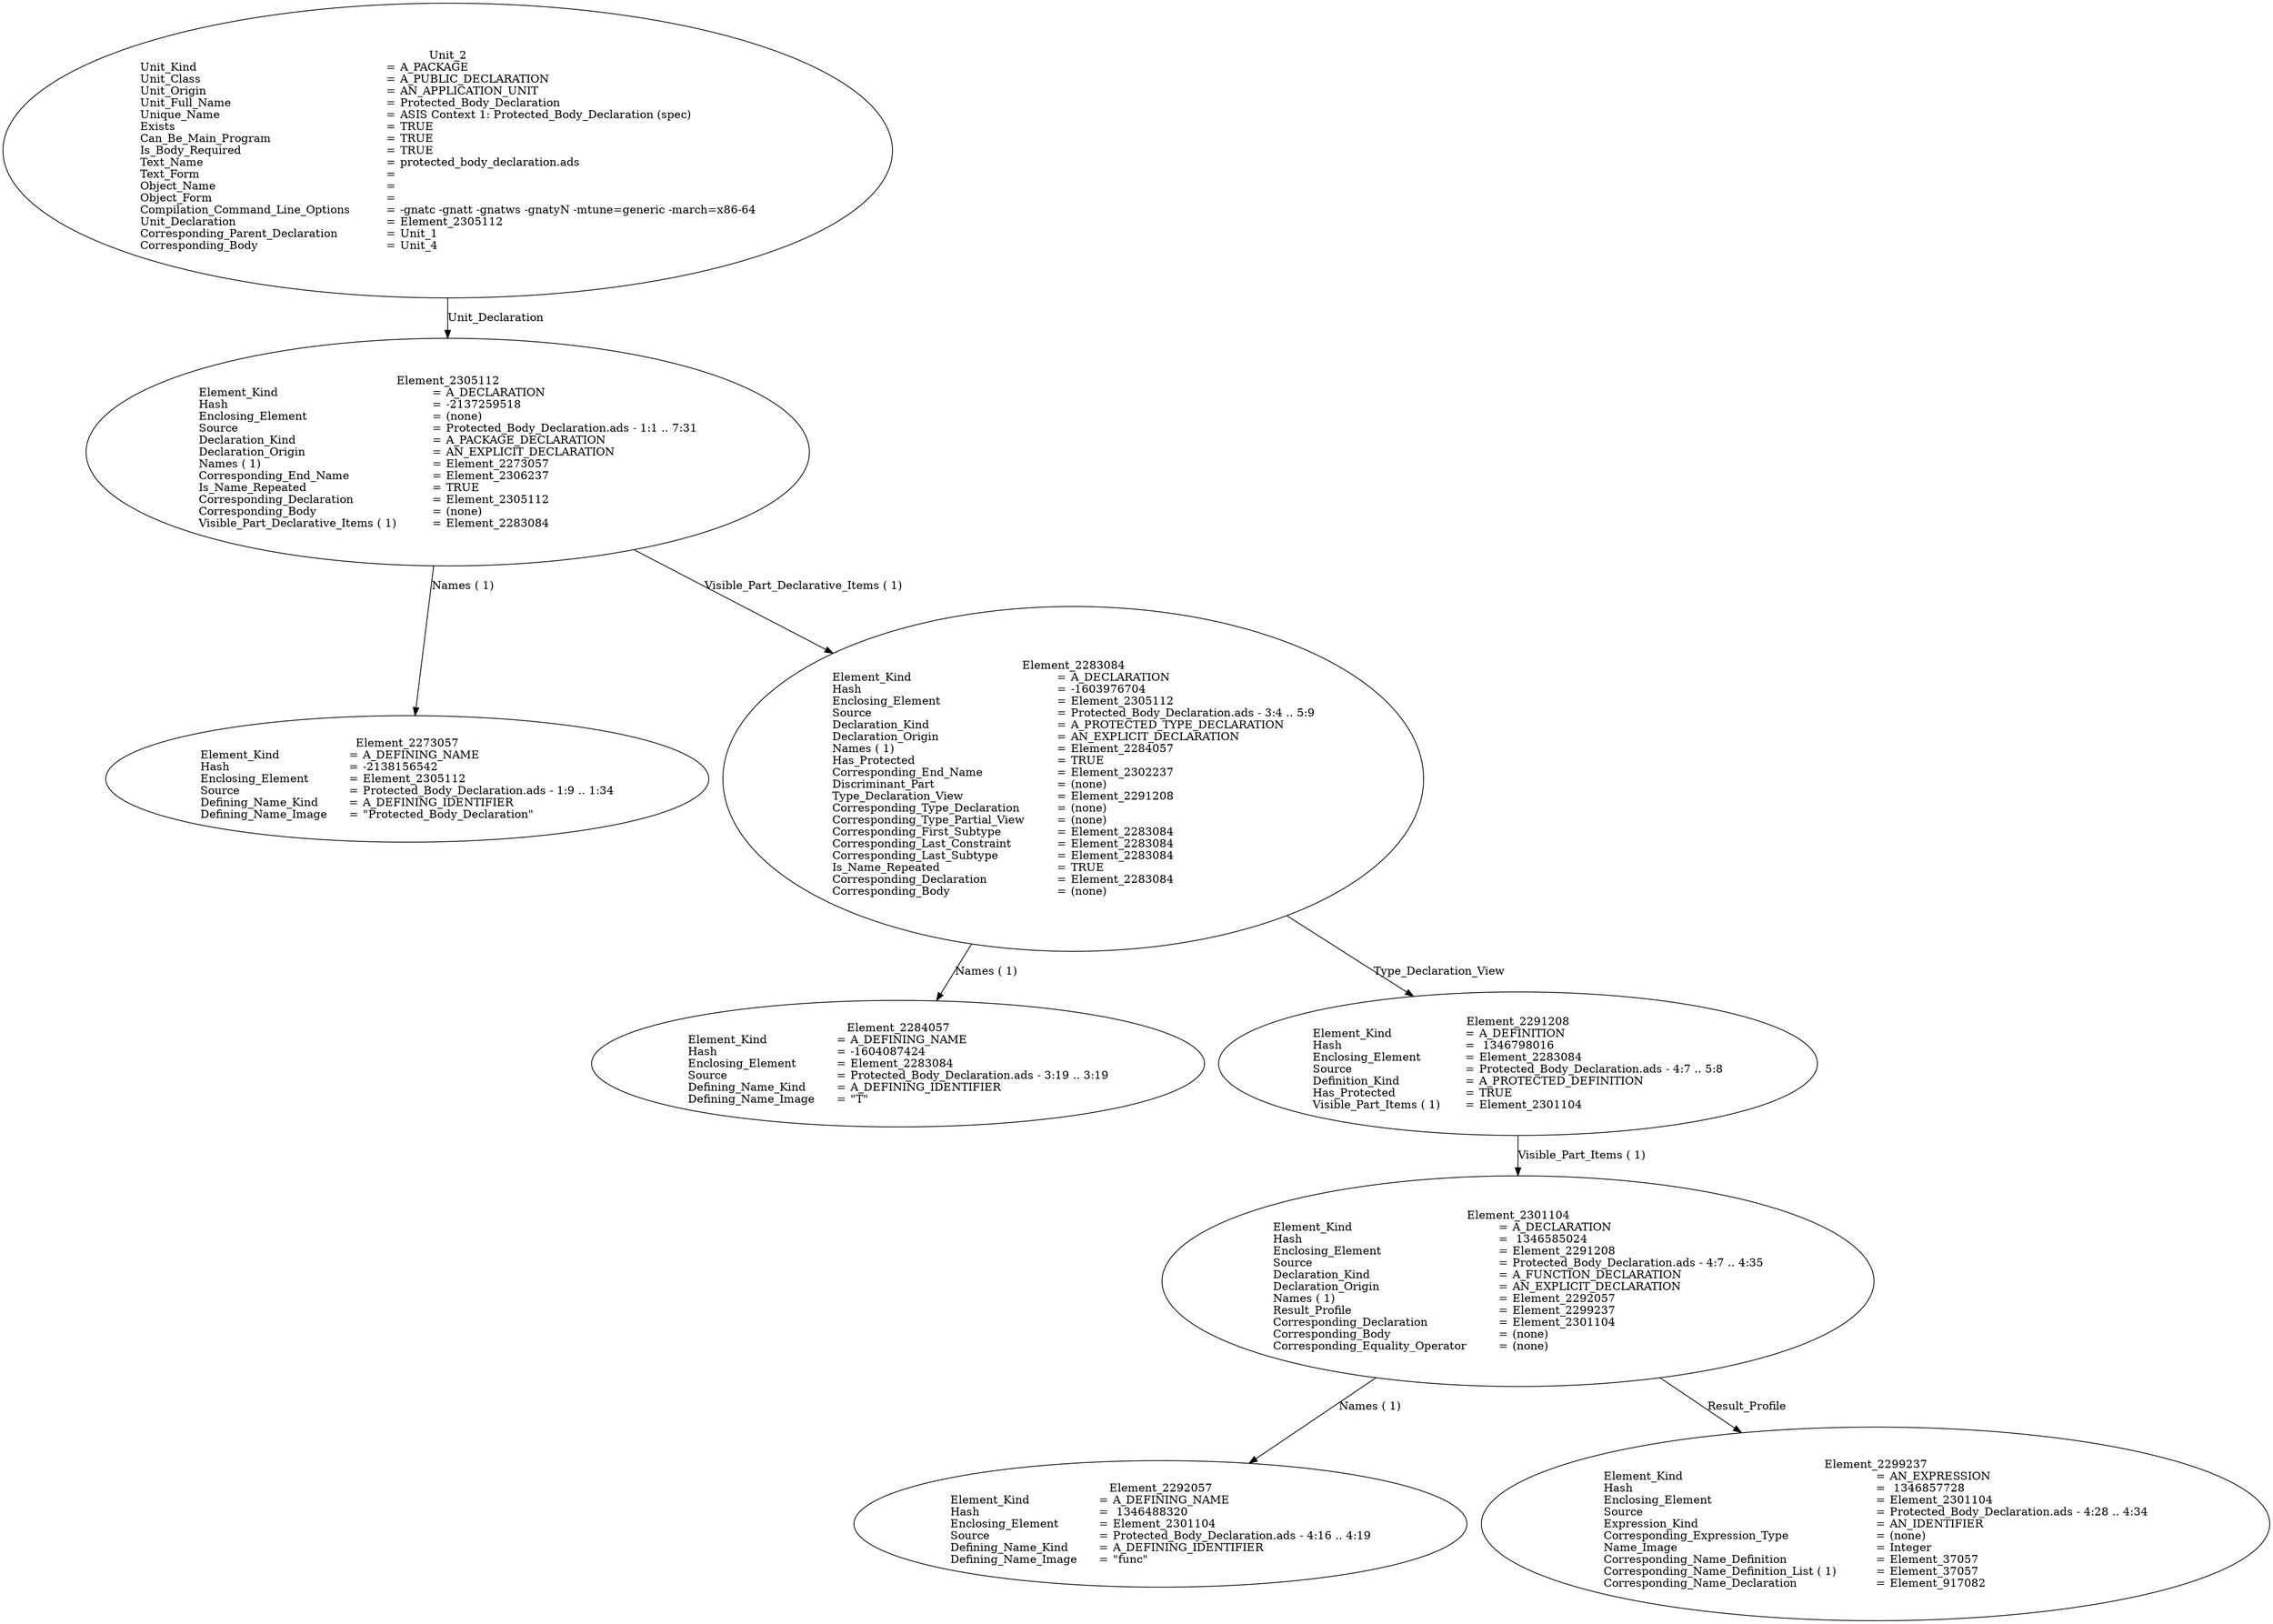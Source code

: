 digraph "protected_body_declaration.adt" {
  Unit_2 -> Element_2305112
      [ label=Unit_Declaration ];
  Unit_2
      [ label=<<TABLE BORDER="0" CELLBORDER="0" CELLSPACING="0" CELLPADDING="0"> 
          <TR><TD COLSPAN="3">Unit_2</TD></TR>
          <TR><TD ALIGN="LEFT">Unit_Kind   </TD><TD> = </TD><TD ALIGN="LEFT">A_PACKAGE</TD></TR>
          <TR><TD ALIGN="LEFT">Unit_Class   </TD><TD> = </TD><TD ALIGN="LEFT">A_PUBLIC_DECLARATION</TD></TR>
          <TR><TD ALIGN="LEFT">Unit_Origin   </TD><TD> = </TD><TD ALIGN="LEFT">AN_APPLICATION_UNIT</TD></TR>
          <TR><TD ALIGN="LEFT">Unit_Full_Name    </TD><TD> = </TD><TD ALIGN="LEFT">Protected_Body_Declaration</TD></TR>
          <TR><TD ALIGN="LEFT">Unique_Name   </TD><TD> = </TD><TD ALIGN="LEFT">ASIS Context 1: Protected_Body_Declaration (spec)</TD></TR>
          <TR><TD ALIGN="LEFT">Exists  </TD><TD> = </TD><TD ALIGN="LEFT">TRUE</TD></TR>
          <TR><TD ALIGN="LEFT">Can_Be_Main_Program     </TD><TD> = </TD><TD ALIGN="LEFT">TRUE</TD></TR>
          <TR><TD ALIGN="LEFT">Is_Body_Required     </TD><TD> = </TD><TD ALIGN="LEFT">TRUE</TD></TR>
          <TR><TD ALIGN="LEFT">Text_Name   </TD><TD> = </TD><TD ALIGN="LEFT">protected_body_declaration.ads</TD></TR>
          <TR><TD ALIGN="LEFT">Text_Form   </TD><TD> = </TD><TD ALIGN="LEFT"></TD></TR>
          <TR><TD ALIGN="LEFT">Object_Name   </TD><TD> = </TD><TD ALIGN="LEFT"></TD></TR>
          <TR><TD ALIGN="LEFT">Object_Form   </TD><TD> = </TD><TD ALIGN="LEFT"></TD></TR>
          <TR><TD ALIGN="LEFT">Compilation_Command_Line_Options         </TD><TD> = </TD><TD ALIGN="LEFT">-gnatc -gnatt -gnatws -gnatyN -mtune=generic -march=x86-64</TD></TR>
          <TR><TD ALIGN="LEFT">Unit_Declaration     </TD><TD> = </TD><TD ALIGN="LEFT">Element_2305112</TD></TR>
          <TR><TD ALIGN="LEFT">Corresponding_Parent_Declaration         </TD><TD> = </TD><TD ALIGN="LEFT">Unit_1</TD></TR>
          <TR><TD ALIGN="LEFT">Corresponding_Body     </TD><TD> = </TD><TD ALIGN="LEFT">Unit_4</TD></TR>
          </TABLE>> ];
  Element_2305112 -> Element_2273057
      [ label="Names ( 1)" ];
  Element_2305112 -> Element_2283084
      [ label="Visible_Part_Declarative_Items ( 1)" ];
  Element_2305112
      [ label=<<TABLE BORDER="0" CELLBORDER="0" CELLSPACING="0" CELLPADDING="0"> 
          <TR><TD COLSPAN="3">Element_2305112</TD></TR>
          <TR><TD ALIGN="LEFT">Element_Kind    </TD><TD> = </TD><TD ALIGN="LEFT">A_DECLARATION</TD></TR>
          <TR><TD ALIGN="LEFT">Hash  </TD><TD> = </TD><TD ALIGN="LEFT">-2137259518</TD></TR>
          <TR><TD ALIGN="LEFT">Enclosing_Element     </TD><TD> = </TD><TD ALIGN="LEFT">(none)</TD></TR>
          <TR><TD ALIGN="LEFT">Source  </TD><TD> = </TD><TD ALIGN="LEFT">Protected_Body_Declaration.ads - 1:1 .. 7:31</TD></TR>
          <TR><TD ALIGN="LEFT">Declaration_Kind     </TD><TD> = </TD><TD ALIGN="LEFT">A_PACKAGE_DECLARATION</TD></TR>
          <TR><TD ALIGN="LEFT">Declaration_Origin     </TD><TD> = </TD><TD ALIGN="LEFT">AN_EXPLICIT_DECLARATION</TD></TR>
          <TR><TD ALIGN="LEFT">Names ( 1)   </TD><TD> = </TD><TD ALIGN="LEFT">Element_2273057</TD></TR>
          <TR><TD ALIGN="LEFT">Corresponding_End_Name      </TD><TD> = </TD><TD ALIGN="LEFT">Element_2306237</TD></TR>
          <TR><TD ALIGN="LEFT">Is_Name_Repeated     </TD><TD> = </TD><TD ALIGN="LEFT">TRUE</TD></TR>
          <TR><TD ALIGN="LEFT">Corresponding_Declaration       </TD><TD> = </TD><TD ALIGN="LEFT">Element_2305112</TD></TR>
          <TR><TD ALIGN="LEFT">Corresponding_Body     </TD><TD> = </TD><TD ALIGN="LEFT">(none)</TD></TR>
          <TR><TD ALIGN="LEFT">Visible_Part_Declarative_Items ( 1)         </TD><TD> = </TD><TD ALIGN="LEFT">Element_2283084</TD></TR>
          </TABLE>> ];
  Element_2273057
      [ label=<<TABLE BORDER="0" CELLBORDER="0" CELLSPACING="0" CELLPADDING="0"> 
          <TR><TD COLSPAN="3">Element_2273057</TD></TR>
          <TR><TD ALIGN="LEFT">Element_Kind    </TD><TD> = </TD><TD ALIGN="LEFT">A_DEFINING_NAME</TD></TR>
          <TR><TD ALIGN="LEFT">Hash  </TD><TD> = </TD><TD ALIGN="LEFT">-2138156542</TD></TR>
          <TR><TD ALIGN="LEFT">Enclosing_Element     </TD><TD> = </TD><TD ALIGN="LEFT">Element_2305112</TD></TR>
          <TR><TD ALIGN="LEFT">Source  </TD><TD> = </TD><TD ALIGN="LEFT">Protected_Body_Declaration.ads - 1:9 .. 1:34</TD></TR>
          <TR><TD ALIGN="LEFT">Defining_Name_Kind     </TD><TD> = </TD><TD ALIGN="LEFT">A_DEFINING_IDENTIFIER</TD></TR>
          <TR><TD ALIGN="LEFT">Defining_Name_Image     </TD><TD> = </TD><TD ALIGN="LEFT">"Protected_Body_Declaration"</TD></TR>
          </TABLE>> ];
  Element_2283084 -> Element_2284057
      [ label="Names ( 1)" ];
  Element_2283084 -> Element_2291208
      [ label=Type_Declaration_View ];
  Element_2283084
      [ label=<<TABLE BORDER="0" CELLBORDER="0" CELLSPACING="0" CELLPADDING="0"> 
          <TR><TD COLSPAN="3">Element_2283084</TD></TR>
          <TR><TD ALIGN="LEFT">Element_Kind    </TD><TD> = </TD><TD ALIGN="LEFT">A_DECLARATION</TD></TR>
          <TR><TD ALIGN="LEFT">Hash  </TD><TD> = </TD><TD ALIGN="LEFT">-1603976704</TD></TR>
          <TR><TD ALIGN="LEFT">Enclosing_Element     </TD><TD> = </TD><TD ALIGN="LEFT">Element_2305112</TD></TR>
          <TR><TD ALIGN="LEFT">Source  </TD><TD> = </TD><TD ALIGN="LEFT">Protected_Body_Declaration.ads - 3:4 .. 5:9</TD></TR>
          <TR><TD ALIGN="LEFT">Declaration_Kind     </TD><TD> = </TD><TD ALIGN="LEFT">A_PROTECTED_TYPE_DECLARATION</TD></TR>
          <TR><TD ALIGN="LEFT">Declaration_Origin     </TD><TD> = </TD><TD ALIGN="LEFT">AN_EXPLICIT_DECLARATION</TD></TR>
          <TR><TD ALIGN="LEFT">Names ( 1)   </TD><TD> = </TD><TD ALIGN="LEFT">Element_2284057</TD></TR>
          <TR><TD ALIGN="LEFT">Has_Protected    </TD><TD> = </TD><TD ALIGN="LEFT">TRUE</TD></TR>
          <TR><TD ALIGN="LEFT">Corresponding_End_Name      </TD><TD> = </TD><TD ALIGN="LEFT">Element_2302237</TD></TR>
          <TR><TD ALIGN="LEFT">Discriminant_Part     </TD><TD> = </TD><TD ALIGN="LEFT">(none)</TD></TR>
          <TR><TD ALIGN="LEFT">Type_Declaration_View      </TD><TD> = </TD><TD ALIGN="LEFT">Element_2291208</TD></TR>
          <TR><TD ALIGN="LEFT">Corresponding_Type_Declaration        </TD><TD> = </TD><TD ALIGN="LEFT">(none)</TD></TR>
          <TR><TD ALIGN="LEFT">Corresponding_Type_Partial_View        </TD><TD> = </TD><TD ALIGN="LEFT">(none)</TD></TR>
          <TR><TD ALIGN="LEFT">Corresponding_First_Subtype       </TD><TD> = </TD><TD ALIGN="LEFT">Element_2283084</TD></TR>
          <TR><TD ALIGN="LEFT">Corresponding_Last_Constraint        </TD><TD> = </TD><TD ALIGN="LEFT">Element_2283084</TD></TR>
          <TR><TD ALIGN="LEFT">Corresponding_Last_Subtype       </TD><TD> = </TD><TD ALIGN="LEFT">Element_2283084</TD></TR>
          <TR><TD ALIGN="LEFT">Is_Name_Repeated     </TD><TD> = </TD><TD ALIGN="LEFT">TRUE</TD></TR>
          <TR><TD ALIGN="LEFT">Corresponding_Declaration       </TD><TD> = </TD><TD ALIGN="LEFT">Element_2283084</TD></TR>
          <TR><TD ALIGN="LEFT">Corresponding_Body     </TD><TD> = </TD><TD ALIGN="LEFT">(none)</TD></TR>
          </TABLE>> ];
  Element_2284057
      [ label=<<TABLE BORDER="0" CELLBORDER="0" CELLSPACING="0" CELLPADDING="0"> 
          <TR><TD COLSPAN="3">Element_2284057</TD></TR>
          <TR><TD ALIGN="LEFT">Element_Kind    </TD><TD> = </TD><TD ALIGN="LEFT">A_DEFINING_NAME</TD></TR>
          <TR><TD ALIGN="LEFT">Hash  </TD><TD> = </TD><TD ALIGN="LEFT">-1604087424</TD></TR>
          <TR><TD ALIGN="LEFT">Enclosing_Element     </TD><TD> = </TD><TD ALIGN="LEFT">Element_2283084</TD></TR>
          <TR><TD ALIGN="LEFT">Source  </TD><TD> = </TD><TD ALIGN="LEFT">Protected_Body_Declaration.ads - 3:19 .. 3:19</TD></TR>
          <TR><TD ALIGN="LEFT">Defining_Name_Kind     </TD><TD> = </TD><TD ALIGN="LEFT">A_DEFINING_IDENTIFIER</TD></TR>
          <TR><TD ALIGN="LEFT">Defining_Name_Image     </TD><TD> = </TD><TD ALIGN="LEFT">"T"</TD></TR>
          </TABLE>> ];
  Element_2291208 -> Element_2301104
      [ label="Visible_Part_Items ( 1)" ];
  Element_2291208
      [ label=<<TABLE BORDER="0" CELLBORDER="0" CELLSPACING="0" CELLPADDING="0"> 
          <TR><TD COLSPAN="3">Element_2291208</TD></TR>
          <TR><TD ALIGN="LEFT">Element_Kind    </TD><TD> = </TD><TD ALIGN="LEFT">A_DEFINITION</TD></TR>
          <TR><TD ALIGN="LEFT">Hash  </TD><TD> = </TD><TD ALIGN="LEFT"> 1346798016</TD></TR>
          <TR><TD ALIGN="LEFT">Enclosing_Element     </TD><TD> = </TD><TD ALIGN="LEFT">Element_2283084</TD></TR>
          <TR><TD ALIGN="LEFT">Source  </TD><TD> = </TD><TD ALIGN="LEFT">Protected_Body_Declaration.ads - 4:7 .. 5:8</TD></TR>
          <TR><TD ALIGN="LEFT">Definition_Kind    </TD><TD> = </TD><TD ALIGN="LEFT">A_PROTECTED_DEFINITION</TD></TR>
          <TR><TD ALIGN="LEFT">Has_Protected    </TD><TD> = </TD><TD ALIGN="LEFT">TRUE</TD></TR>
          <TR><TD ALIGN="LEFT">Visible_Part_Items ( 1)      </TD><TD> = </TD><TD ALIGN="LEFT">Element_2301104</TD></TR>
          </TABLE>> ];
  Element_2301104 -> Element_2292057
      [ label="Names ( 1)" ];
  Element_2301104 -> Element_2299237
      [ label=Result_Profile ];
  Element_2301104
      [ label=<<TABLE BORDER="0" CELLBORDER="0" CELLSPACING="0" CELLPADDING="0"> 
          <TR><TD COLSPAN="3">Element_2301104</TD></TR>
          <TR><TD ALIGN="LEFT">Element_Kind    </TD><TD> = </TD><TD ALIGN="LEFT">A_DECLARATION</TD></TR>
          <TR><TD ALIGN="LEFT">Hash  </TD><TD> = </TD><TD ALIGN="LEFT"> 1346585024</TD></TR>
          <TR><TD ALIGN="LEFT">Enclosing_Element     </TD><TD> = </TD><TD ALIGN="LEFT">Element_2291208</TD></TR>
          <TR><TD ALIGN="LEFT">Source  </TD><TD> = </TD><TD ALIGN="LEFT">Protected_Body_Declaration.ads - 4:7 .. 4:35</TD></TR>
          <TR><TD ALIGN="LEFT">Declaration_Kind     </TD><TD> = </TD><TD ALIGN="LEFT">A_FUNCTION_DECLARATION</TD></TR>
          <TR><TD ALIGN="LEFT">Declaration_Origin     </TD><TD> = </TD><TD ALIGN="LEFT">AN_EXPLICIT_DECLARATION</TD></TR>
          <TR><TD ALIGN="LEFT">Names ( 1)   </TD><TD> = </TD><TD ALIGN="LEFT">Element_2292057</TD></TR>
          <TR><TD ALIGN="LEFT">Result_Profile    </TD><TD> = </TD><TD ALIGN="LEFT">Element_2299237</TD></TR>
          <TR><TD ALIGN="LEFT">Corresponding_Declaration       </TD><TD> = </TD><TD ALIGN="LEFT">Element_2301104</TD></TR>
          <TR><TD ALIGN="LEFT">Corresponding_Body     </TD><TD> = </TD><TD ALIGN="LEFT">(none)</TD></TR>
          <TR><TD ALIGN="LEFT">Corresponding_Equality_Operator        </TD><TD> = </TD><TD ALIGN="LEFT">(none)</TD></TR>
          </TABLE>> ];
  Element_2292057
      [ label=<<TABLE BORDER="0" CELLBORDER="0" CELLSPACING="0" CELLPADDING="0"> 
          <TR><TD COLSPAN="3">Element_2292057</TD></TR>
          <TR><TD ALIGN="LEFT">Element_Kind    </TD><TD> = </TD><TD ALIGN="LEFT">A_DEFINING_NAME</TD></TR>
          <TR><TD ALIGN="LEFT">Hash  </TD><TD> = </TD><TD ALIGN="LEFT"> 1346488320</TD></TR>
          <TR><TD ALIGN="LEFT">Enclosing_Element     </TD><TD> = </TD><TD ALIGN="LEFT">Element_2301104</TD></TR>
          <TR><TD ALIGN="LEFT">Source  </TD><TD> = </TD><TD ALIGN="LEFT">Protected_Body_Declaration.ads - 4:16 .. 4:19</TD></TR>
          <TR><TD ALIGN="LEFT">Defining_Name_Kind     </TD><TD> = </TD><TD ALIGN="LEFT">A_DEFINING_IDENTIFIER</TD></TR>
          <TR><TD ALIGN="LEFT">Defining_Name_Image     </TD><TD> = </TD><TD ALIGN="LEFT">"func"</TD></TR>
          </TABLE>> ];
  Element_2299237
      [ label=<<TABLE BORDER="0" CELLBORDER="0" CELLSPACING="0" CELLPADDING="0"> 
          <TR><TD COLSPAN="3">Element_2299237</TD></TR>
          <TR><TD ALIGN="LEFT">Element_Kind    </TD><TD> = </TD><TD ALIGN="LEFT">AN_EXPRESSION</TD></TR>
          <TR><TD ALIGN="LEFT">Hash  </TD><TD> = </TD><TD ALIGN="LEFT"> 1346857728</TD></TR>
          <TR><TD ALIGN="LEFT">Enclosing_Element     </TD><TD> = </TD><TD ALIGN="LEFT">Element_2301104</TD></TR>
          <TR><TD ALIGN="LEFT">Source  </TD><TD> = </TD><TD ALIGN="LEFT">Protected_Body_Declaration.ads - 4:28 .. 4:34</TD></TR>
          <TR><TD ALIGN="LEFT">Expression_Kind    </TD><TD> = </TD><TD ALIGN="LEFT">AN_IDENTIFIER</TD></TR>
          <TR><TD ALIGN="LEFT">Corresponding_Expression_Type        </TD><TD> = </TD><TD ALIGN="LEFT">(none)</TD></TR>
          <TR><TD ALIGN="LEFT">Name_Image   </TD><TD> = </TD><TD ALIGN="LEFT">Integer</TD></TR>
          <TR><TD ALIGN="LEFT">Corresponding_Name_Definition        </TD><TD> = </TD><TD ALIGN="LEFT">Element_37057</TD></TR>
          <TR><TD ALIGN="LEFT">Corresponding_Name_Definition_List ( 1)          </TD><TD> = </TD><TD ALIGN="LEFT">Element_37057</TD></TR>
          <TR><TD ALIGN="LEFT">Corresponding_Name_Declaration        </TD><TD> = </TD><TD ALIGN="LEFT">Element_917082</TD></TR>
          </TABLE>> ]
}
